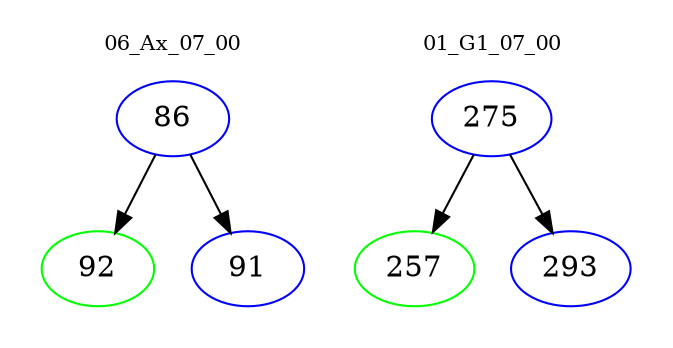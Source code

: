 digraph{
subgraph cluster_0 {
color = white
label = "06_Ax_07_00";
fontsize=10;
T0_86 [label="86", color="blue"]
T0_86 -> T0_92 [color="black"]
T0_92 [label="92", color="green"]
T0_86 -> T0_91 [color="black"]
T0_91 [label="91", color="blue"]
}
subgraph cluster_1 {
color = white
label = "01_G1_07_00";
fontsize=10;
T1_275 [label="275", color="blue"]
T1_275 -> T1_257 [color="black"]
T1_257 [label="257", color="green"]
T1_275 -> T1_293 [color="black"]
T1_293 [label="293", color="blue"]
}
}
